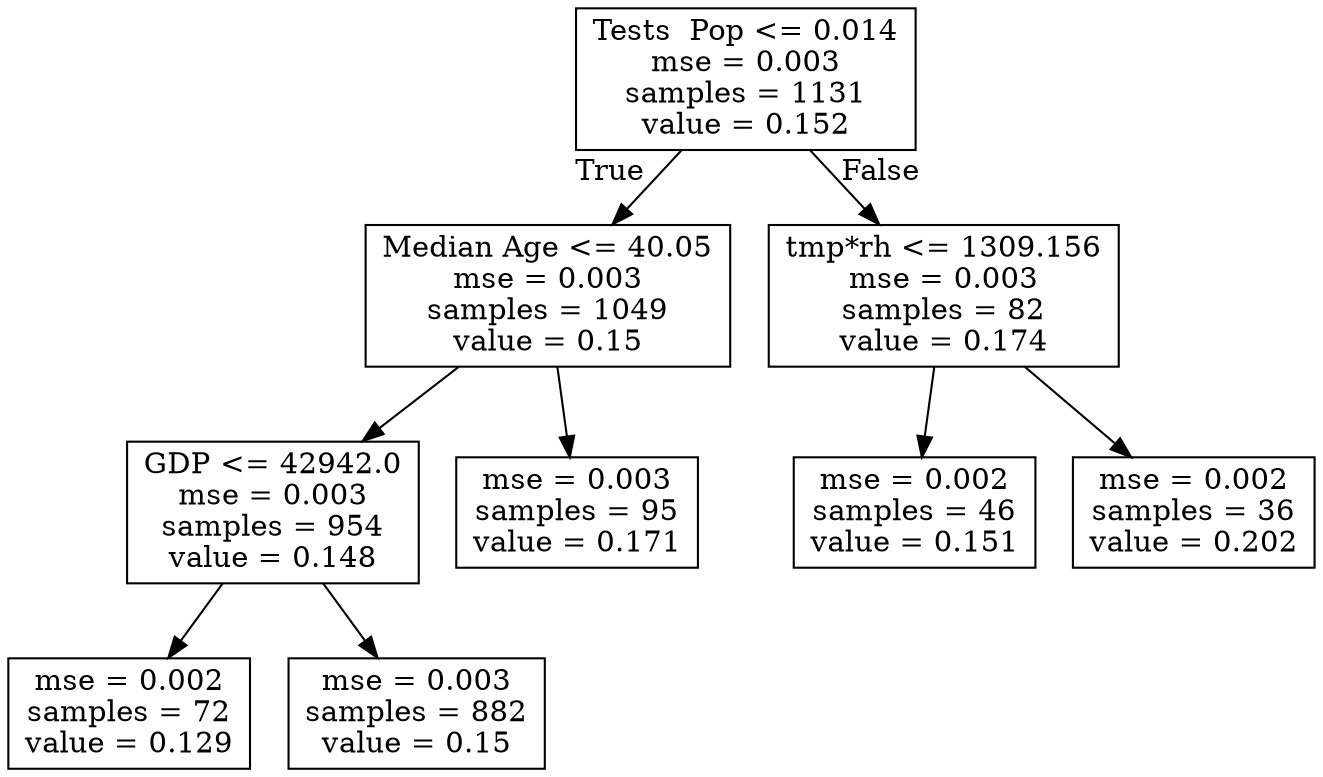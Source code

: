 digraph Tree {
node [shape=box] ;
0 [label="Tests \ Pop <= 0.014\nmse = 0.003\nsamples = 1131\nvalue = 0.152"] ;
1 [label="Median Age <= 40.05\nmse = 0.003\nsamples = 1049\nvalue = 0.15"] ;
0 -> 1 [labeldistance=2.5, labelangle=45, headlabel="True"] ;
2 [label="GDP <= 42942.0\nmse = 0.003\nsamples = 954\nvalue = 0.148"] ;
1 -> 2 ;
3 [label="mse = 0.002\nsamples = 72\nvalue = 0.129"] ;
2 -> 3 ;
4 [label="mse = 0.003\nsamples = 882\nvalue = 0.15"] ;
2 -> 4 ;
5 [label="mse = 0.003\nsamples = 95\nvalue = 0.171"] ;
1 -> 5 ;
6 [label="tmp*rh <= 1309.156\nmse = 0.003\nsamples = 82\nvalue = 0.174"] ;
0 -> 6 [labeldistance=2.5, labelangle=-45, headlabel="False"] ;
7 [label="mse = 0.002\nsamples = 46\nvalue = 0.151"] ;
6 -> 7 ;
8 [label="mse = 0.002\nsamples = 36\nvalue = 0.202"] ;
6 -> 8 ;
}